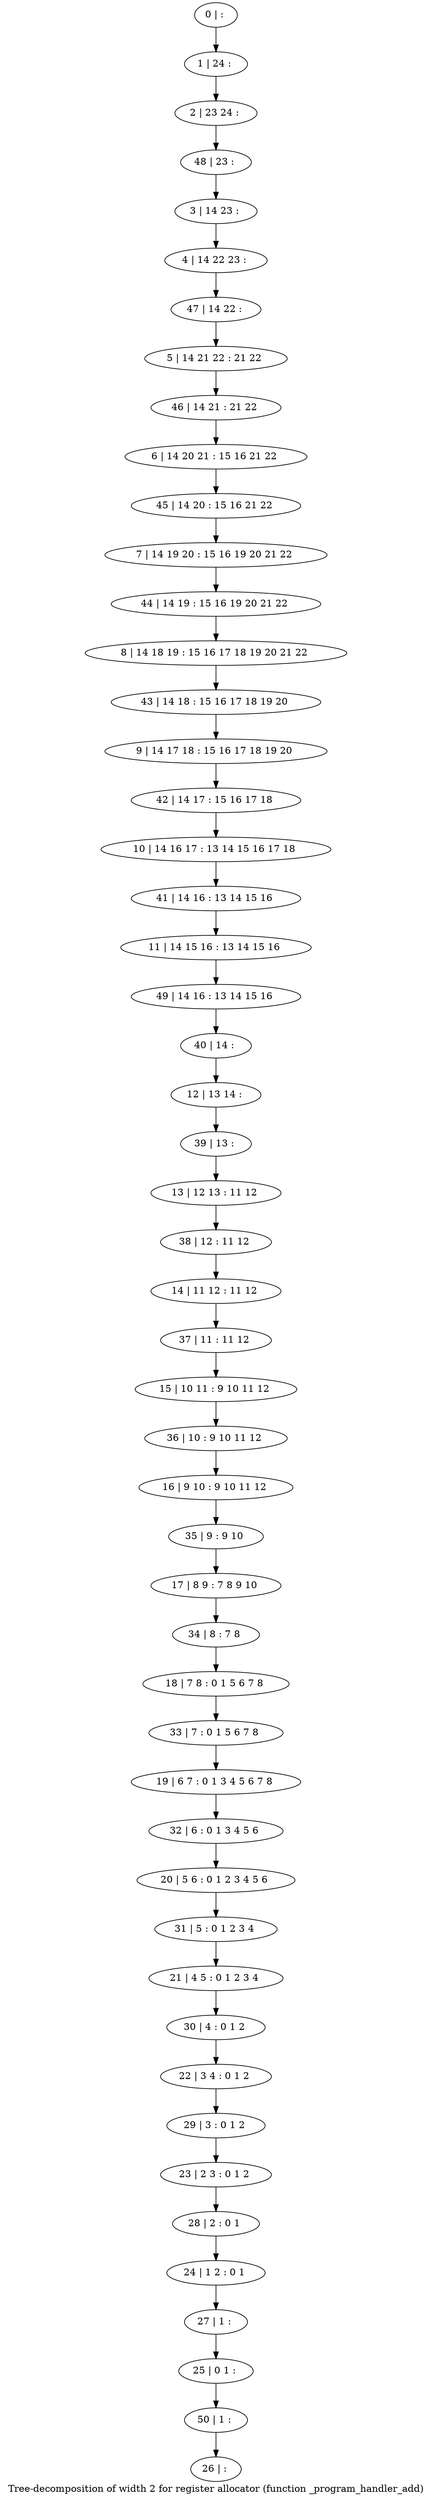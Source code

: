 digraph G {
graph [label="Tree-decomposition of width 2 for register allocator (function _program_handler_add)"]
0[label="0 | : "];
1[label="1 | 24 : "];
2[label="2 | 23 24 : "];
3[label="3 | 14 23 : "];
4[label="4 | 14 22 23 : "];
5[label="5 | 14 21 22 : 21 22 "];
6[label="6 | 14 20 21 : 15 16 21 22 "];
7[label="7 | 14 19 20 : 15 16 19 20 21 22 "];
8[label="8 | 14 18 19 : 15 16 17 18 19 20 21 22 "];
9[label="9 | 14 17 18 : 15 16 17 18 19 20 "];
10[label="10 | 14 16 17 : 13 14 15 16 17 18 "];
11[label="11 | 14 15 16 : 13 14 15 16 "];
12[label="12 | 13 14 : "];
13[label="13 | 12 13 : 11 12 "];
14[label="14 | 11 12 : 11 12 "];
15[label="15 | 10 11 : 9 10 11 12 "];
16[label="16 | 9 10 : 9 10 11 12 "];
17[label="17 | 8 9 : 7 8 9 10 "];
18[label="18 | 7 8 : 0 1 5 6 7 8 "];
19[label="19 | 6 7 : 0 1 3 4 5 6 7 8 "];
20[label="20 | 5 6 : 0 1 2 3 4 5 6 "];
21[label="21 | 4 5 : 0 1 2 3 4 "];
22[label="22 | 3 4 : 0 1 2 "];
23[label="23 | 2 3 : 0 1 2 "];
24[label="24 | 1 2 : 0 1 "];
25[label="25 | 0 1 : "];
26[label="26 | : "];
27[label="27 | 1 : "];
28[label="28 | 2 : 0 1 "];
29[label="29 | 3 : 0 1 2 "];
30[label="30 | 4 : 0 1 2 "];
31[label="31 | 5 : 0 1 2 3 4 "];
32[label="32 | 6 : 0 1 3 4 5 6 "];
33[label="33 | 7 : 0 1 5 6 7 8 "];
34[label="34 | 8 : 7 8 "];
35[label="35 | 9 : 9 10 "];
36[label="36 | 10 : 9 10 11 12 "];
37[label="37 | 11 : 11 12 "];
38[label="38 | 12 : 11 12 "];
39[label="39 | 13 : "];
40[label="40 | 14 : "];
41[label="41 | 14 16 : 13 14 15 16 "];
42[label="42 | 14 17 : 15 16 17 18 "];
43[label="43 | 14 18 : 15 16 17 18 19 20 "];
44[label="44 | 14 19 : 15 16 19 20 21 22 "];
45[label="45 | 14 20 : 15 16 21 22 "];
46[label="46 | 14 21 : 21 22 "];
47[label="47 | 14 22 : "];
48[label="48 | 23 : "];
49[label="49 | 14 16 : 13 14 15 16 "];
50[label="50 | 1 : "];
0->1 ;
1->2 ;
3->4 ;
27->25 ;
24->27 ;
28->24 ;
23->28 ;
29->23 ;
22->29 ;
30->22 ;
21->30 ;
31->21 ;
20->31 ;
32->20 ;
19->32 ;
33->19 ;
18->33 ;
34->18 ;
17->34 ;
35->17 ;
16->35 ;
36->16 ;
15->36 ;
37->15 ;
14->37 ;
38->14 ;
13->38 ;
39->13 ;
12->39 ;
40->12 ;
41->11 ;
10->41 ;
42->10 ;
9->42 ;
43->9 ;
8->43 ;
44->8 ;
7->44 ;
45->7 ;
6->45 ;
46->6 ;
5->46 ;
47->5 ;
4->47 ;
48->3 ;
2->48 ;
49->40 ;
11->49 ;
50->26 ;
25->50 ;
}
